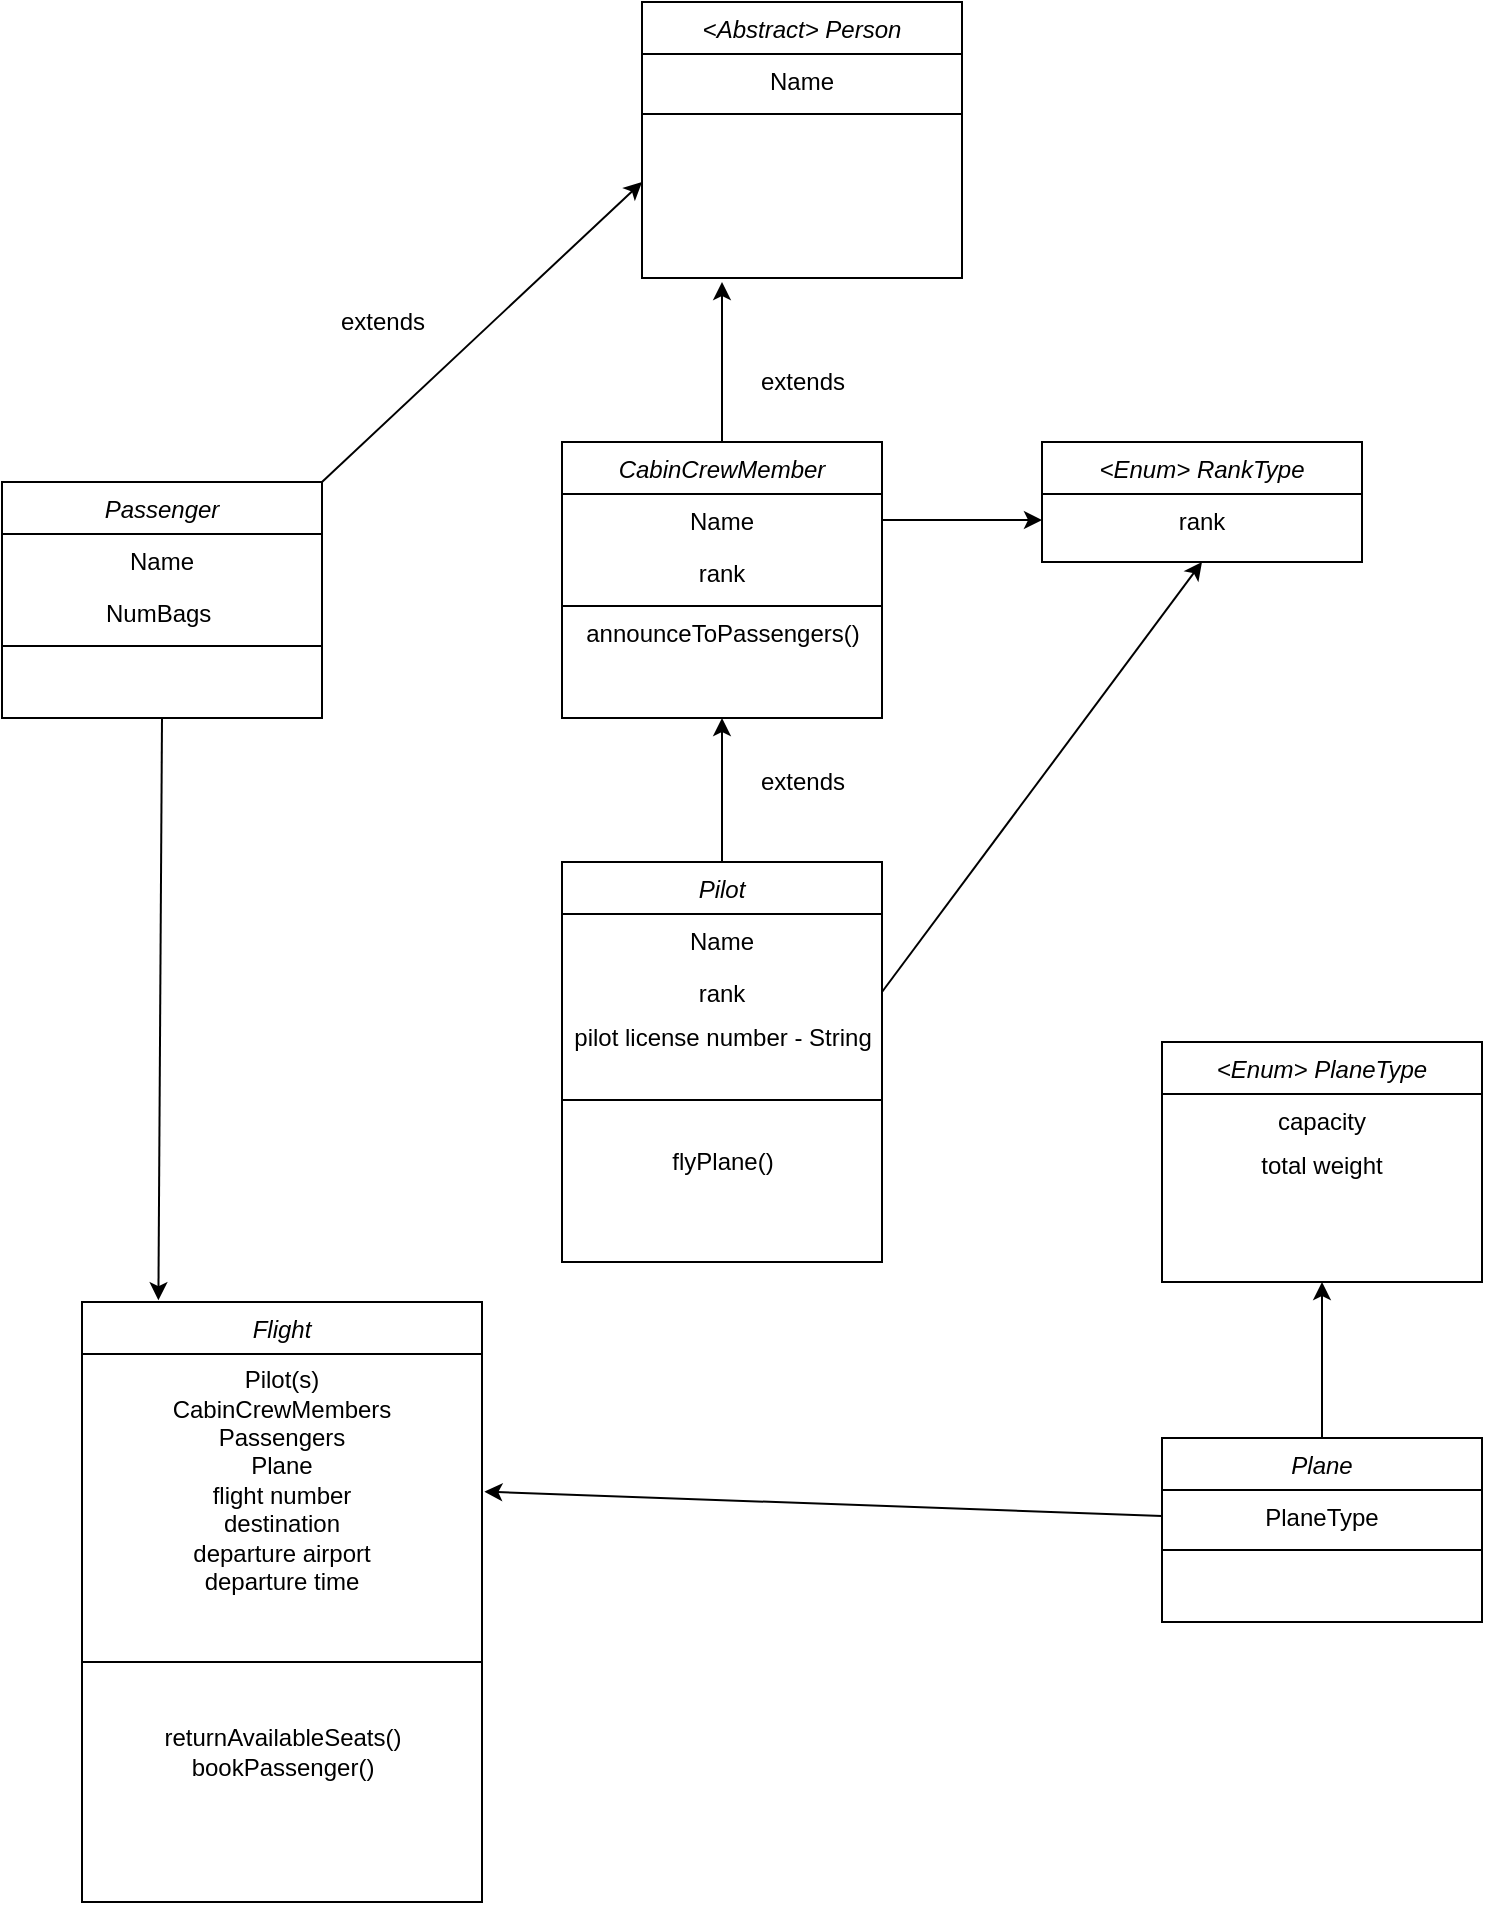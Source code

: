<mxfile version="14.2.5" type="device"><diagram id="C5RBs43oDa-KdzZeNtuy" name="Page-1"><mxGraphModel dx="883" dy="943" grid="1" gridSize="10" guides="1" tooltips="1" connect="1" arrows="1" fold="1" page="1" pageScale="1" pageWidth="827" pageHeight="1169" math="0" shadow="0"><root><mxCell id="WIyWlLk6GJQsqaUBKTNV-0"/><mxCell id="WIyWlLk6GJQsqaUBKTNV-1" parent="WIyWlLk6GJQsqaUBKTNV-0"/><mxCell id="zkfFHV4jXpPFQw0GAbJ--0" value="&lt;Abstract&gt; Person" style="swimlane;fontStyle=2;align=center;verticalAlign=top;childLayout=stackLayout;horizontal=1;startSize=26;horizontalStack=0;resizeParent=1;resizeLast=0;collapsible=1;marginBottom=0;rounded=0;shadow=0;strokeWidth=1;" parent="WIyWlLk6GJQsqaUBKTNV-1" vertex="1"><mxGeometry x="360" y="40" width="160" height="138" as="geometry"><mxRectangle x="230" y="140" width="160" height="26" as="alternateBounds"/></mxGeometry></mxCell><mxCell id="zkfFHV4jXpPFQw0GAbJ--1" value="Name" style="text;align=center;verticalAlign=top;spacingLeft=4;spacingRight=4;overflow=hidden;rotatable=0;points=[[0,0.5],[1,0.5]];portConstraint=eastwest;" parent="zkfFHV4jXpPFQw0GAbJ--0" vertex="1"><mxGeometry y="26" width="160" height="26" as="geometry"/></mxCell><mxCell id="zkfFHV4jXpPFQw0GAbJ--4" value="" style="line;html=1;strokeWidth=1;align=left;verticalAlign=middle;spacingTop=-1;spacingLeft=3;spacingRight=3;rotatable=0;labelPosition=right;points=[];portConstraint=eastwest;" parent="zkfFHV4jXpPFQw0GAbJ--0" vertex="1"><mxGeometry y="52" width="160" height="8" as="geometry"/></mxCell><mxCell id="luD4TUbUx-ljRjkHPqU_-0" value="Passenger" style="swimlane;fontStyle=2;align=center;verticalAlign=top;childLayout=stackLayout;horizontal=1;startSize=26;horizontalStack=0;resizeParent=1;resizeLast=0;collapsible=1;marginBottom=0;rounded=0;shadow=0;strokeWidth=1;" vertex="1" parent="WIyWlLk6GJQsqaUBKTNV-1"><mxGeometry x="40" y="280" width="160" height="118" as="geometry"><mxRectangle x="230" y="140" width="160" height="26" as="alternateBounds"/></mxGeometry></mxCell><mxCell id="luD4TUbUx-ljRjkHPqU_-1" value="Name" style="text;align=center;verticalAlign=top;spacingLeft=4;spacingRight=4;overflow=hidden;rotatable=0;points=[[0,0.5],[1,0.5]];portConstraint=eastwest;" vertex="1" parent="luD4TUbUx-ljRjkHPqU_-0"><mxGeometry y="26" width="160" height="26" as="geometry"/></mxCell><mxCell id="luD4TUbUx-ljRjkHPqU_-2" value="NumBags " style="text;align=center;verticalAlign=top;spacingLeft=4;spacingRight=4;overflow=hidden;rotatable=0;points=[[0,0.5],[1,0.5]];portConstraint=eastwest;rounded=0;shadow=0;html=0;" vertex="1" parent="luD4TUbUx-ljRjkHPqU_-0"><mxGeometry y="52" width="160" height="26" as="geometry"/></mxCell><mxCell id="luD4TUbUx-ljRjkHPqU_-3" value="" style="line;html=1;strokeWidth=1;align=left;verticalAlign=middle;spacingTop=-1;spacingLeft=3;spacingRight=3;rotatable=0;labelPosition=right;points=[];portConstraint=eastwest;" vertex="1" parent="luD4TUbUx-ljRjkHPqU_-0"><mxGeometry y="78" width="160" height="8" as="geometry"/></mxCell><mxCell id="luD4TUbUx-ljRjkHPqU_-8" value="CabinCrewMember" style="swimlane;fontStyle=2;align=center;verticalAlign=top;childLayout=stackLayout;horizontal=1;startSize=26;horizontalStack=0;resizeParent=1;resizeLast=0;collapsible=1;marginBottom=0;rounded=0;shadow=0;strokeWidth=1;" vertex="1" parent="WIyWlLk6GJQsqaUBKTNV-1"><mxGeometry x="320" y="260" width="160" height="138" as="geometry"><mxRectangle x="230" y="140" width="160" height="26" as="alternateBounds"/></mxGeometry></mxCell><mxCell id="luD4TUbUx-ljRjkHPqU_-9" value="Name" style="text;align=center;verticalAlign=top;spacingLeft=4;spacingRight=4;overflow=hidden;rotatable=0;points=[[0,0.5],[1,0.5]];portConstraint=eastwest;" vertex="1" parent="luD4TUbUx-ljRjkHPqU_-8"><mxGeometry y="26" width="160" height="26" as="geometry"/></mxCell><mxCell id="luD4TUbUx-ljRjkHPqU_-10" value="rank" style="text;align=center;verticalAlign=top;spacingLeft=4;spacingRight=4;overflow=hidden;rotatable=0;points=[[0,0.5],[1,0.5]];portConstraint=eastwest;rounded=0;shadow=0;html=0;" vertex="1" parent="luD4TUbUx-ljRjkHPqU_-8"><mxGeometry y="52" width="160" height="26" as="geometry"/></mxCell><mxCell id="luD4TUbUx-ljRjkHPqU_-11" value="" style="line;html=1;strokeWidth=1;align=left;verticalAlign=middle;spacingTop=-1;spacingLeft=3;spacingRight=3;rotatable=0;labelPosition=right;points=[];portConstraint=eastwest;" vertex="1" parent="luD4TUbUx-ljRjkHPqU_-8"><mxGeometry y="78" width="160" height="8" as="geometry"/></mxCell><mxCell id="luD4TUbUx-ljRjkHPqU_-48" value="announceToPassengers()" style="text;html=1;align=center;verticalAlign=middle;resizable=0;points=[];autosize=1;" vertex="1" parent="luD4TUbUx-ljRjkHPqU_-8"><mxGeometry y="86" width="160" height="20" as="geometry"/></mxCell><mxCell id="luD4TUbUx-ljRjkHPqU_-12" value="Pilot" style="swimlane;fontStyle=2;align=center;verticalAlign=top;childLayout=stackLayout;horizontal=1;startSize=26;horizontalStack=0;resizeParent=1;resizeLast=0;collapsible=1;marginBottom=0;rounded=0;shadow=0;strokeWidth=1;" vertex="1" parent="WIyWlLk6GJQsqaUBKTNV-1"><mxGeometry x="320" y="470" width="160" height="200" as="geometry"><mxRectangle x="230" y="140" width="160" height="26" as="alternateBounds"/></mxGeometry></mxCell><mxCell id="luD4TUbUx-ljRjkHPqU_-13" value="Name" style="text;align=center;verticalAlign=top;spacingLeft=4;spacingRight=4;overflow=hidden;rotatable=0;points=[[0,0.5],[1,0.5]];portConstraint=eastwest;" vertex="1" parent="luD4TUbUx-ljRjkHPqU_-12"><mxGeometry y="26" width="160" height="26" as="geometry"/></mxCell><mxCell id="luD4TUbUx-ljRjkHPqU_-14" value="rank" style="text;align=center;verticalAlign=top;spacingLeft=4;spacingRight=4;overflow=hidden;rotatable=0;points=[[0,0.5],[1,0.5]];portConstraint=eastwest;rounded=0;shadow=0;html=0;" vertex="1" parent="luD4TUbUx-ljRjkHPqU_-12"><mxGeometry y="52" width="160" height="26" as="geometry"/></mxCell><mxCell id="luD4TUbUx-ljRjkHPqU_-16" value="pilot license number - String" style="text;html=1;align=center;verticalAlign=middle;resizable=0;points=[];autosize=1;" vertex="1" parent="luD4TUbUx-ljRjkHPqU_-12"><mxGeometry y="78" width="160" height="20" as="geometry"/></mxCell><mxCell id="luD4TUbUx-ljRjkHPqU_-15" value="" style="line;html=1;strokeWidth=1;align=left;verticalAlign=middle;spacingTop=-1;spacingLeft=3;spacingRight=3;rotatable=0;labelPosition=right;points=[];portConstraint=eastwest;" vertex="1" parent="luD4TUbUx-ljRjkHPqU_-12"><mxGeometry y="98" width="160" height="42" as="geometry"/></mxCell><mxCell id="luD4TUbUx-ljRjkHPqU_-46" value="flyPlane()&lt;br&gt;" style="text;html=1;align=center;verticalAlign=middle;resizable=0;points=[];autosize=1;" vertex="1" parent="luD4TUbUx-ljRjkHPqU_-12"><mxGeometry y="140" width="160" height="20" as="geometry"/></mxCell><mxCell id="luD4TUbUx-ljRjkHPqU_-20" value="" style="endArrow=classic;html=1;exitX=0.5;exitY=0;exitDx=0;exitDy=0;" edge="1" parent="WIyWlLk6GJQsqaUBKTNV-1" source="luD4TUbUx-ljRjkHPqU_-8"><mxGeometry width="50" height="50" relative="1" as="geometry"><mxPoint x="400" y="250" as="sourcePoint"/><mxPoint x="400" y="180" as="targetPoint"/></mxGeometry></mxCell><mxCell id="luD4TUbUx-ljRjkHPqU_-21" value="extends" style="text;html=1;align=center;verticalAlign=middle;resizable=0;points=[];autosize=1;" vertex="1" parent="WIyWlLk6GJQsqaUBKTNV-1"><mxGeometry x="410" y="220" width="60" height="20" as="geometry"/></mxCell><mxCell id="luD4TUbUx-ljRjkHPqU_-22" value="extends" style="text;html=1;align=center;verticalAlign=middle;resizable=0;points=[];autosize=1;" vertex="1" parent="WIyWlLk6GJQsqaUBKTNV-1"><mxGeometry x="200" y="190" width="60" height="20" as="geometry"/></mxCell><mxCell id="luD4TUbUx-ljRjkHPqU_-23" value="&lt;Enum&gt; RankType" style="swimlane;fontStyle=2;align=center;verticalAlign=top;childLayout=stackLayout;horizontal=1;startSize=26;horizontalStack=0;resizeParent=1;resizeLast=0;collapsible=1;marginBottom=0;rounded=0;shadow=0;strokeWidth=1;" vertex="1" parent="WIyWlLk6GJQsqaUBKTNV-1"><mxGeometry x="560" y="260" width="160" height="60" as="geometry"><mxRectangle x="230" y="140" width="160" height="26" as="alternateBounds"/></mxGeometry></mxCell><mxCell id="luD4TUbUx-ljRjkHPqU_-25" value="rank" style="text;align=center;verticalAlign=top;spacingLeft=4;spacingRight=4;overflow=hidden;rotatable=0;points=[[0,0.5],[1,0.5]];portConstraint=eastwest;rounded=0;shadow=0;html=0;" vertex="1" parent="luD4TUbUx-ljRjkHPqU_-23"><mxGeometry y="26" width="160" height="26" as="geometry"/></mxCell><mxCell id="luD4TUbUx-ljRjkHPqU_-27" value="Plane" style="swimlane;fontStyle=2;align=center;verticalAlign=top;childLayout=stackLayout;horizontal=1;startSize=26;horizontalStack=0;resizeParent=1;resizeLast=0;collapsible=1;marginBottom=0;rounded=0;shadow=0;strokeWidth=1;" vertex="1" parent="WIyWlLk6GJQsqaUBKTNV-1"><mxGeometry x="620" y="758" width="160" height="92" as="geometry"><mxRectangle x="230" y="140" width="160" height="26" as="alternateBounds"/></mxGeometry></mxCell><mxCell id="luD4TUbUx-ljRjkHPqU_-28" value="PlaneType" style="text;align=center;verticalAlign=top;spacingLeft=4;spacingRight=4;overflow=hidden;rotatable=0;points=[[0,0.5],[1,0.5]];portConstraint=eastwest;" vertex="1" parent="luD4TUbUx-ljRjkHPqU_-27"><mxGeometry y="26" width="160" height="26" as="geometry"/></mxCell><mxCell id="luD4TUbUx-ljRjkHPqU_-30" value="" style="line;html=1;strokeWidth=1;align=left;verticalAlign=middle;spacingTop=-1;spacingLeft=3;spacingRight=3;rotatable=0;labelPosition=right;points=[];portConstraint=eastwest;" vertex="1" parent="luD4TUbUx-ljRjkHPqU_-27"><mxGeometry y="52" width="160" height="8" as="geometry"/></mxCell><mxCell id="luD4TUbUx-ljRjkHPqU_-31" value="&lt;Enum&gt; PlaneType" style="swimlane;fontStyle=2;align=center;verticalAlign=top;childLayout=stackLayout;horizontal=1;startSize=26;horizontalStack=0;resizeParent=1;resizeLast=0;collapsible=1;marginBottom=0;rounded=0;shadow=0;strokeWidth=1;" vertex="1" parent="WIyWlLk6GJQsqaUBKTNV-1"><mxGeometry x="620" y="560" width="160" height="120" as="geometry"><mxRectangle x="230" y="140" width="160" height="26" as="alternateBounds"/></mxGeometry></mxCell><mxCell id="luD4TUbUx-ljRjkHPqU_-32" value="capacity&#10;" style="text;align=center;verticalAlign=top;spacingLeft=4;spacingRight=4;overflow=hidden;rotatable=0;points=[[0,0.5],[1,0.5]];portConstraint=eastwest;rounded=0;shadow=0;html=0;" vertex="1" parent="luD4TUbUx-ljRjkHPqU_-31"><mxGeometry y="26" width="160" height="26" as="geometry"/></mxCell><mxCell id="luD4TUbUx-ljRjkHPqU_-33" value="total weight" style="text;html=1;strokeColor=none;fillColor=none;align=center;verticalAlign=middle;whiteSpace=wrap;rounded=0;" vertex="1" parent="luD4TUbUx-ljRjkHPqU_-31"><mxGeometry y="52" width="160" height="20" as="geometry"/></mxCell><mxCell id="luD4TUbUx-ljRjkHPqU_-37" value="" style="endArrow=classic;html=1;exitX=0.5;exitY=0;exitDx=0;exitDy=0;entryX=0.5;entryY=1;entryDx=0;entryDy=0;" edge="1" parent="WIyWlLk6GJQsqaUBKTNV-1" source="luD4TUbUx-ljRjkHPqU_-27" target="luD4TUbUx-ljRjkHPqU_-31"><mxGeometry width="50" height="50" relative="1" as="geometry"><mxPoint x="715.0" y="680" as="sourcePoint"/><mxPoint x="650" y="710" as="targetPoint"/></mxGeometry></mxCell><mxCell id="luD4TUbUx-ljRjkHPqU_-38" value="Flight" style="swimlane;fontStyle=2;align=center;verticalAlign=top;childLayout=stackLayout;horizontal=1;startSize=26;horizontalStack=0;resizeParent=1;resizeLast=0;collapsible=1;marginBottom=0;rounded=0;shadow=0;strokeWidth=1;" vertex="1" parent="WIyWlLk6GJQsqaUBKTNV-1"><mxGeometry x="80" y="690" width="200" height="300" as="geometry"><mxRectangle x="230" y="140" width="160" height="26" as="alternateBounds"/></mxGeometry></mxCell><mxCell id="luD4TUbUx-ljRjkHPqU_-53" value="" style="endArrow=none;html=1;" edge="1" parent="luD4TUbUx-ljRjkHPqU_-38"><mxGeometry width="50" height="50" relative="1" as="geometry"><mxPoint y="180" as="sourcePoint"/><mxPoint x="200" y="180" as="targetPoint"/></mxGeometry></mxCell><mxCell id="luD4TUbUx-ljRjkHPqU_-41" value="&lt;span&gt;Pilot(s)&lt;/span&gt;&lt;br style=&quot;padding: 0px ; margin: 0px&quot;&gt;&lt;span&gt;CabinCrewMembers&lt;/span&gt;&lt;br style=&quot;padding: 0px ; margin: 0px&quot;&gt;&lt;span&gt;Passengers&lt;/span&gt;&lt;br style=&quot;padding: 0px ; margin: 0px&quot;&gt;&lt;span&gt;Plane&lt;/span&gt;&lt;br style=&quot;padding: 0px ; margin: 0px&quot;&gt;&lt;span&gt;flight number&lt;/span&gt;&lt;br style=&quot;padding: 0px ; margin: 0px&quot;&gt;&lt;span&gt;destination&lt;/span&gt;&lt;br style=&quot;padding: 0px ; margin: 0px&quot;&gt;&lt;span&gt;departure airport&lt;/span&gt;&lt;br style=&quot;padding: 0px ; margin: 0px&quot;&gt;&lt;span&gt;departure time&lt;br&gt;&lt;br&gt;&lt;br&gt;&lt;br&gt;&lt;br&gt;&lt;/span&gt;" style="text;html=1;strokeColor=none;fillColor=none;align=center;verticalAlign=middle;whiteSpace=wrap;rounded=0;" vertex="1" parent="luD4TUbUx-ljRjkHPqU_-38"><mxGeometry y="26" width="200" height="184" as="geometry"/></mxCell><mxCell id="luD4TUbUx-ljRjkHPqU_-45" value="returnAvailableSeats()&lt;br&gt;bookPassenger()" style="text;html=1;align=center;verticalAlign=middle;resizable=0;points=[];autosize=1;" vertex="1" parent="luD4TUbUx-ljRjkHPqU_-38"><mxGeometry y="210" width="200" height="30" as="geometry"/></mxCell><mxCell id="luD4TUbUx-ljRjkHPqU_-54" value="" style="endArrow=classic;html=1;entryX=1.006;entryY=0.374;entryDx=0;entryDy=0;entryPerimeter=0;exitX=0;exitY=0.5;exitDx=0;exitDy=0;" edge="1" parent="WIyWlLk6GJQsqaUBKTNV-1" source="luD4TUbUx-ljRjkHPqU_-28" target="luD4TUbUx-ljRjkHPqU_-41"><mxGeometry width="50" height="50" relative="1" as="geometry"><mxPoint x="550" y="770" as="sourcePoint"/><mxPoint x="600" y="720" as="targetPoint"/></mxGeometry></mxCell><mxCell id="luD4TUbUx-ljRjkHPqU_-49" value="" style="endArrow=classic;html=1;entryX=0.191;entryY=-0.003;entryDx=0;entryDy=0;entryPerimeter=0;exitX=0.5;exitY=1;exitDx=0;exitDy=0;" edge="1" parent="WIyWlLk6GJQsqaUBKTNV-1" source="luD4TUbUx-ljRjkHPqU_-0" target="luD4TUbUx-ljRjkHPqU_-38"><mxGeometry width="50" height="50" relative="1" as="geometry"><mxPoint x="120" y="440" as="sourcePoint"/><mxPoint x="150" y="360" as="targetPoint"/></mxGeometry></mxCell><mxCell id="luD4TUbUx-ljRjkHPqU_-56" value="" style="endArrow=classic;html=1;exitX=1;exitY=0;exitDx=0;exitDy=0;" edge="1" parent="WIyWlLk6GJQsqaUBKTNV-1" source="luD4TUbUx-ljRjkHPqU_-0"><mxGeometry width="50" height="50" relative="1" as="geometry"><mxPoint x="460" y="440" as="sourcePoint"/><mxPoint x="360" y="130" as="targetPoint"/></mxGeometry></mxCell><mxCell id="luD4TUbUx-ljRjkHPqU_-58" value="extends" style="text;html=1;align=center;verticalAlign=middle;resizable=0;points=[];autosize=1;" vertex="1" parent="WIyWlLk6GJQsqaUBKTNV-1"><mxGeometry x="410" y="420" width="60" height="20" as="geometry"/></mxCell><mxCell id="luD4TUbUx-ljRjkHPqU_-57" value="" style="endArrow=classic;html=1;entryX=0.5;entryY=1;entryDx=0;entryDy=0;exitX=0.5;exitY=0;exitDx=0;exitDy=0;" edge="1" parent="WIyWlLk6GJQsqaUBKTNV-1" source="luD4TUbUx-ljRjkHPqU_-12" target="luD4TUbUx-ljRjkHPqU_-8"><mxGeometry width="50" height="50" relative="1" as="geometry"><mxPoint x="400" y="398" as="sourcePoint"/><mxPoint x="450" y="348" as="targetPoint"/></mxGeometry></mxCell><mxCell id="luD4TUbUx-ljRjkHPqU_-59" value="" style="endArrow=classic;html=1;entryX=0;entryY=0.5;entryDx=0;entryDy=0;exitX=1;exitY=0.5;exitDx=0;exitDy=0;" edge="1" parent="WIyWlLk6GJQsqaUBKTNV-1" source="luD4TUbUx-ljRjkHPqU_-9" target="luD4TUbUx-ljRjkHPqU_-25"><mxGeometry width="50" height="50" relative="1" as="geometry"><mxPoint x="500" y="350" as="sourcePoint"/><mxPoint x="484" y="305" as="targetPoint"/><Array as="points"/></mxGeometry></mxCell><mxCell id="luD4TUbUx-ljRjkHPqU_-61" value="" style="endArrow=classic;html=1;exitX=1;exitY=0.5;exitDx=0;exitDy=0;entryX=0.5;entryY=1;entryDx=0;entryDy=0;" edge="1" parent="WIyWlLk6GJQsqaUBKTNV-1" source="luD4TUbUx-ljRjkHPqU_-14" target="luD4TUbUx-ljRjkHPqU_-23"><mxGeometry width="50" height="50" relative="1" as="geometry"><mxPoint x="450" y="490" as="sourcePoint"/><mxPoint x="500" y="440" as="targetPoint"/></mxGeometry></mxCell></root></mxGraphModel></diagram></mxfile>